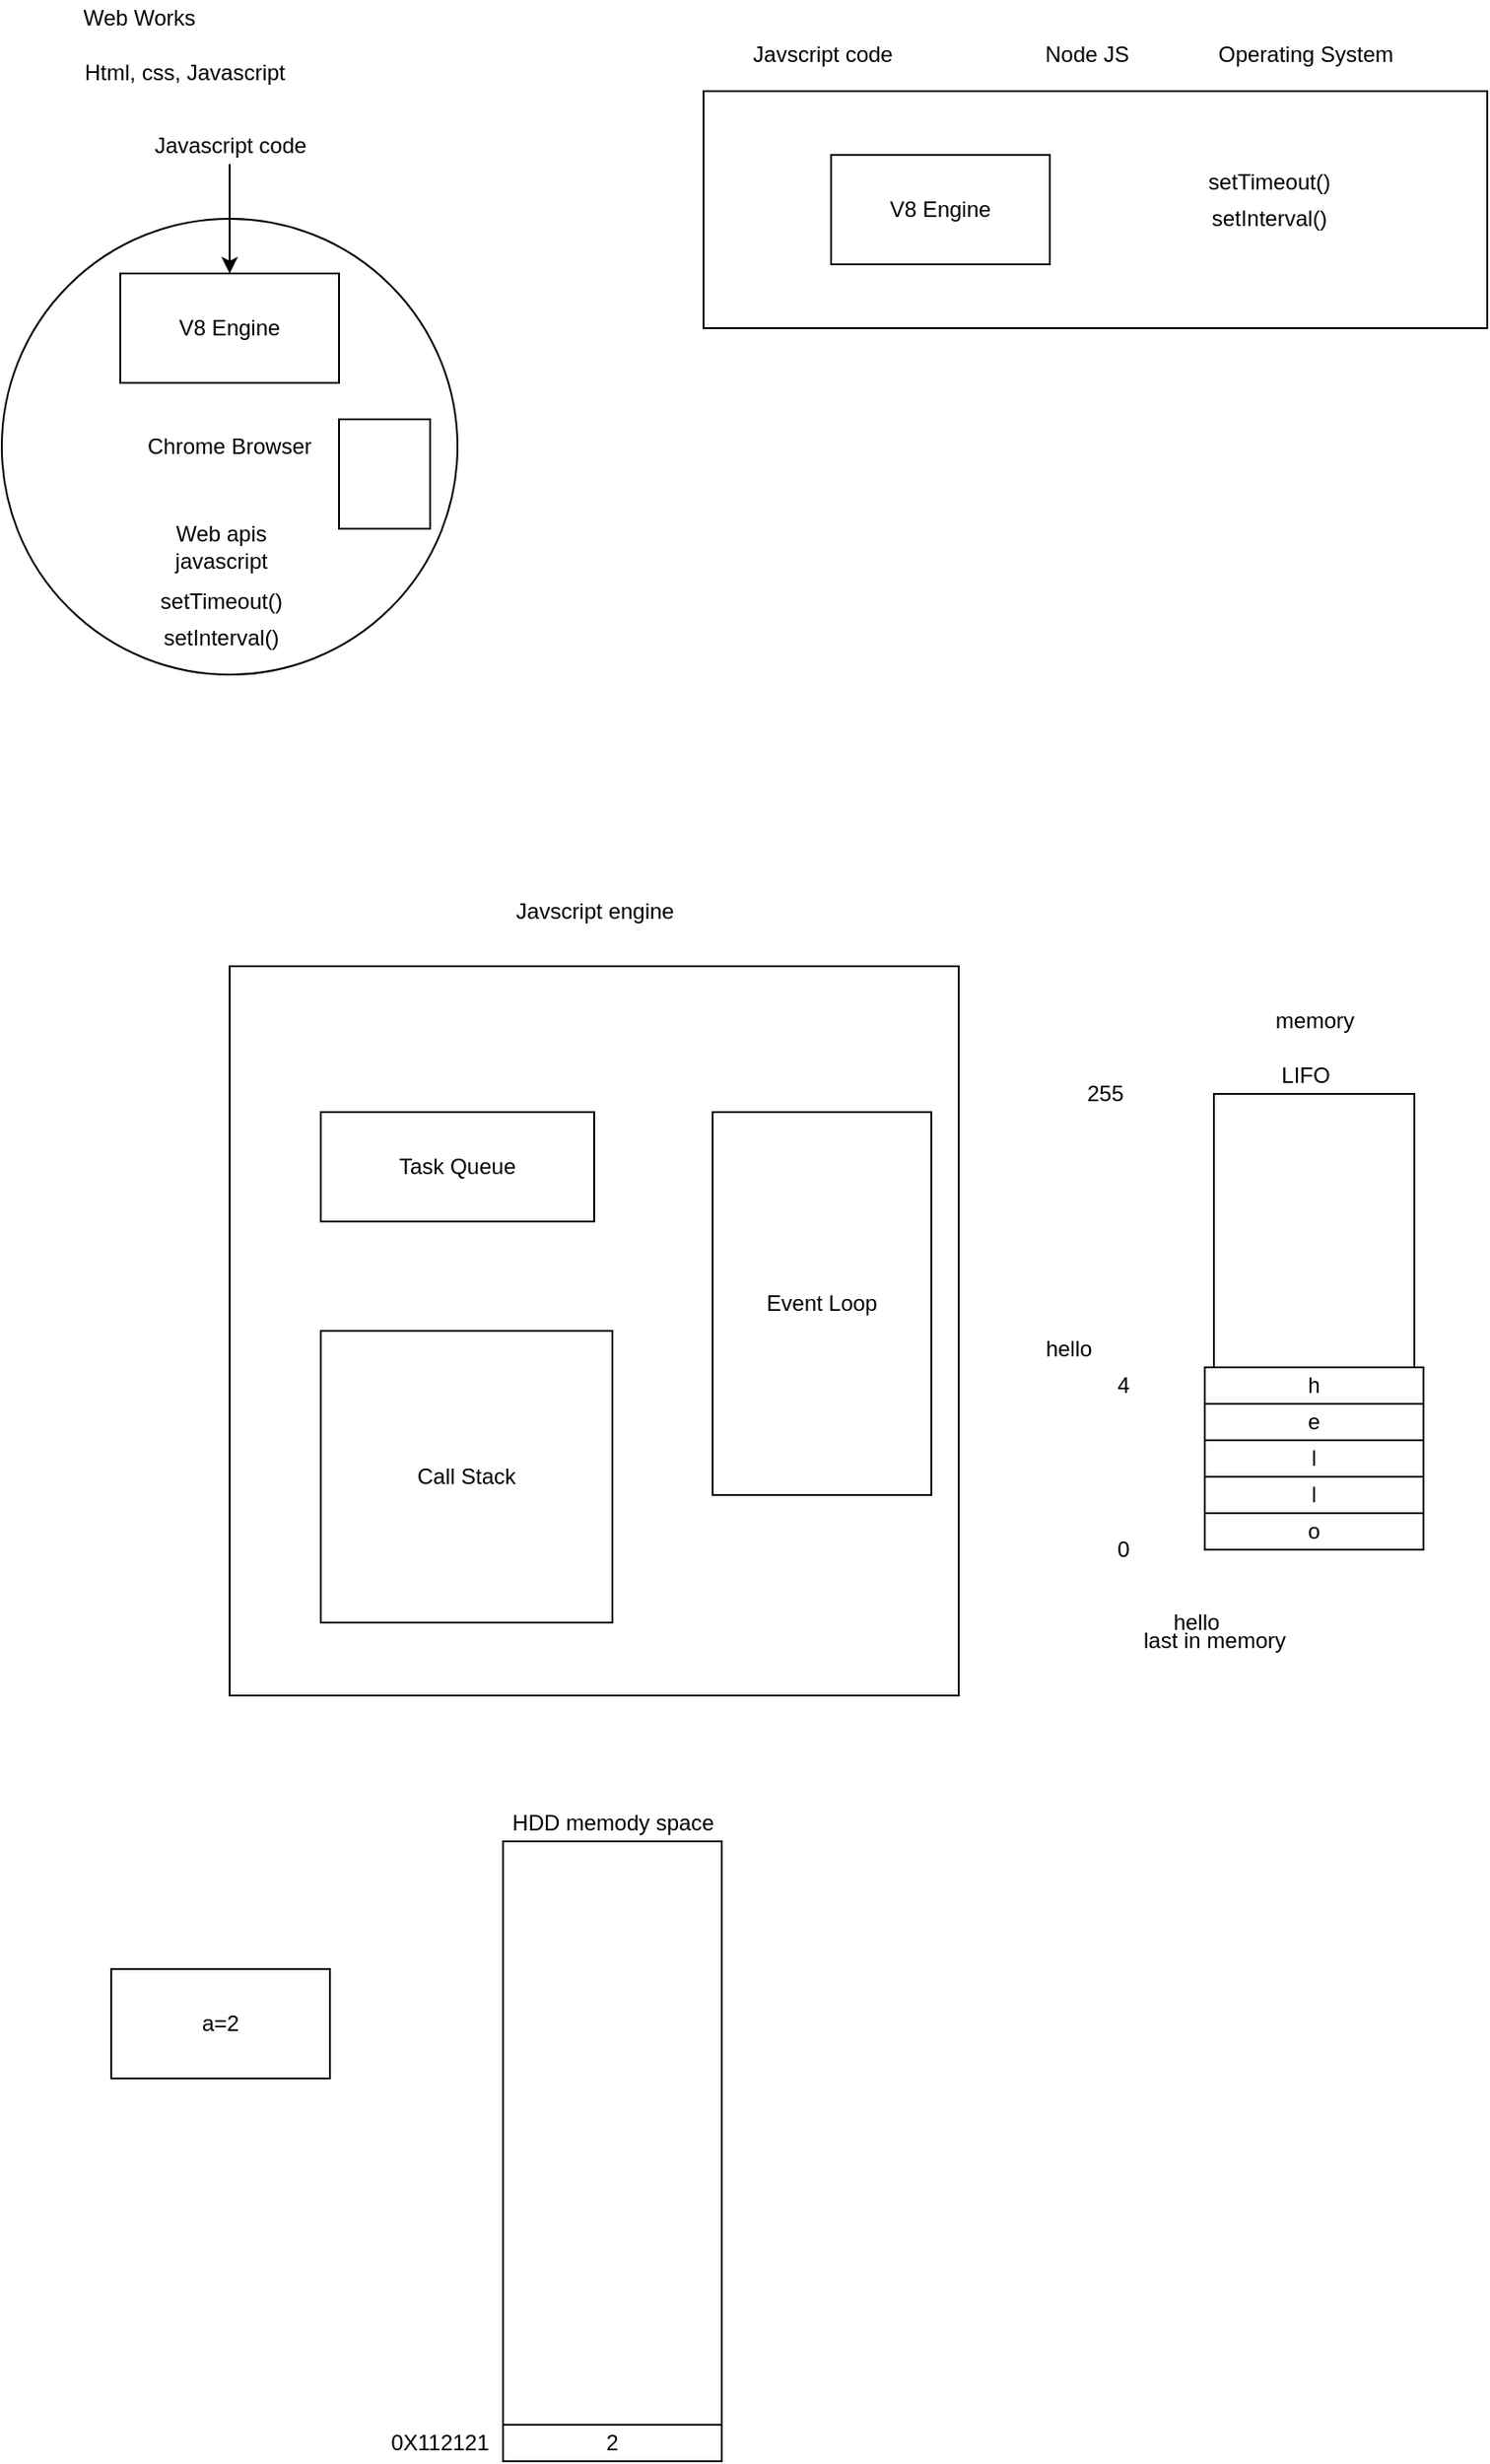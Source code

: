 <mxfile version="14.4.9" type="github"><diagram id="Wglvkv5HqaO5n_iRNUKc" name="Page-1"><mxGraphModel dx="1888" dy="548" grid="1" gridSize="10" guides="1" tooltips="1" connect="1" arrows="1" fold="1" page="1" pageScale="1" pageWidth="850" pageHeight="1100" math="0" shadow="0"><root><mxCell id="0"/><mxCell id="1" parent="0"/><mxCell id="4qEE1yD_MeETcfOf2mEZ-14" value="" style="rounded=0;whiteSpace=wrap;html=1;" vertex="1" parent="1"><mxGeometry x="360" y="70" width="430" height="130" as="geometry"/></mxCell><mxCell id="4qEE1yD_MeETcfOf2mEZ-5" value="Chrome Browser" style="ellipse;whiteSpace=wrap;html=1;aspect=fixed;" vertex="1" parent="1"><mxGeometry x="-25" y="140" width="250" height="250" as="geometry"/></mxCell><mxCell id="4qEE1yD_MeETcfOf2mEZ-1" value="Web Works&lt;br&gt;" style="text;html=1;align=center;verticalAlign=middle;resizable=0;points=[];autosize=1;" vertex="1" parent="1"><mxGeometry x="10" y="20" width="80" height="20" as="geometry"/></mxCell><mxCell id="4qEE1yD_MeETcfOf2mEZ-2" value="Html, css, Javascript" style="text;html=1;align=center;verticalAlign=middle;resizable=0;points=[];autosize=1;" vertex="1" parent="1"><mxGeometry x="10" y="50" width="130" height="20" as="geometry"/></mxCell><mxCell id="4qEE1yD_MeETcfOf2mEZ-3" value="V8 Engine" style="rounded=0;whiteSpace=wrap;html=1;" vertex="1" parent="1"><mxGeometry x="40" y="170" width="120" height="60" as="geometry"/></mxCell><mxCell id="4qEE1yD_MeETcfOf2mEZ-6" style="edgeStyle=orthogonalEdgeStyle;rounded=0;orthogonalLoop=1;jettySize=auto;html=1;" edge="1" parent="1" source="4qEE1yD_MeETcfOf2mEZ-4" target="4qEE1yD_MeETcfOf2mEZ-3"><mxGeometry relative="1" as="geometry"/></mxCell><mxCell id="4qEE1yD_MeETcfOf2mEZ-4" value="Javascript code" style="text;html=1;align=center;verticalAlign=middle;resizable=0;points=[];autosize=1;" vertex="1" parent="1"><mxGeometry x="50" y="90" width="100" height="20" as="geometry"/></mxCell><mxCell id="4qEE1yD_MeETcfOf2mEZ-7" value="V8 Engine" style="rounded=0;whiteSpace=wrap;html=1;" vertex="1" parent="1"><mxGeometry x="430" y="105" width="120" height="60" as="geometry"/></mxCell><mxCell id="4qEE1yD_MeETcfOf2mEZ-8" value="Web apis&lt;br&gt;javascript" style="text;html=1;align=center;verticalAlign=middle;resizable=0;points=[];autosize=1;" vertex="1" parent="1"><mxGeometry x="60" y="305" width="70" height="30" as="geometry"/></mxCell><mxCell id="4qEE1yD_MeETcfOf2mEZ-9" value="setTimeout()" style="text;html=1;align=center;verticalAlign=middle;resizable=0;points=[];autosize=1;" vertex="1" parent="1"><mxGeometry x="55" y="340" width="80" height="20" as="geometry"/></mxCell><mxCell id="4qEE1yD_MeETcfOf2mEZ-10" value="setInterval()" style="text;html=1;align=center;verticalAlign=middle;resizable=0;points=[];autosize=1;" vertex="1" parent="1"><mxGeometry x="55" y="360" width="80" height="20" as="geometry"/></mxCell><mxCell id="4qEE1yD_MeETcfOf2mEZ-15" value="Node JS" style="text;html=1;align=center;verticalAlign=middle;resizable=0;points=[];autosize=1;" vertex="1" parent="1"><mxGeometry x="540" y="40" width="60" height="20" as="geometry"/></mxCell><mxCell id="4qEE1yD_MeETcfOf2mEZ-17" value="" style="whiteSpace=wrap;html=1;aspect=fixed;" vertex="1" parent="1"><mxGeometry x="100" y="550" width="400" height="400" as="geometry"/></mxCell><mxCell id="4qEE1yD_MeETcfOf2mEZ-18" value="Task Queue" style="rounded=0;whiteSpace=wrap;html=1;" vertex="1" parent="1"><mxGeometry x="150" y="630" width="150" height="60" as="geometry"/></mxCell><mxCell id="4qEE1yD_MeETcfOf2mEZ-19" value="Call Stack" style="whiteSpace=wrap;html=1;aspect=fixed;" vertex="1" parent="1"><mxGeometry x="150" y="750" width="160" height="160" as="geometry"/></mxCell><mxCell id="4qEE1yD_MeETcfOf2mEZ-20" value="Event Loop" style="rounded=0;whiteSpace=wrap;html=1;" vertex="1" parent="1"><mxGeometry x="365" y="630" width="120" height="210" as="geometry"/></mxCell><mxCell id="4qEE1yD_MeETcfOf2mEZ-21" value="" style="rounded=0;whiteSpace=wrap;html=1;" vertex="1" parent="1"><mxGeometry x="640" y="620" width="110" height="250" as="geometry"/></mxCell><mxCell id="4qEE1yD_MeETcfOf2mEZ-22" value="memory" style="text;html=1;align=center;verticalAlign=middle;resizable=0;points=[];autosize=1;" vertex="1" parent="1"><mxGeometry x="665" y="570" width="60" height="20" as="geometry"/></mxCell><mxCell id="4qEE1yD_MeETcfOf2mEZ-23" value="hello" style="text;html=1;align=center;verticalAlign=middle;resizable=0;points=[];autosize=1;" vertex="1" parent="1"><mxGeometry x="540" y="750" width="40" height="20" as="geometry"/></mxCell><mxCell id="4qEE1yD_MeETcfOf2mEZ-24" value="o" style="rounded=0;whiteSpace=wrap;html=1;" vertex="1" parent="1"><mxGeometry x="635" y="850" width="120" height="20" as="geometry"/></mxCell><mxCell id="4qEE1yD_MeETcfOf2mEZ-25" value="l" style="rounded=0;whiteSpace=wrap;html=1;" vertex="1" parent="1"><mxGeometry x="635" y="830" width="120" height="20" as="geometry"/></mxCell><mxCell id="4qEE1yD_MeETcfOf2mEZ-26" value="l" style="rounded=0;whiteSpace=wrap;html=1;" vertex="1" parent="1"><mxGeometry x="635" y="810" width="120" height="20" as="geometry"/></mxCell><mxCell id="4qEE1yD_MeETcfOf2mEZ-27" value="e" style="rounded=0;whiteSpace=wrap;html=1;" vertex="1" parent="1"><mxGeometry x="635" y="790" width="120" height="20" as="geometry"/></mxCell><mxCell id="4qEE1yD_MeETcfOf2mEZ-28" value="h" style="rounded=0;whiteSpace=wrap;html=1;" vertex="1" parent="1"><mxGeometry x="635" y="770" width="120" height="20" as="geometry"/></mxCell><mxCell id="4qEE1yD_MeETcfOf2mEZ-29" value="0" style="text;html=1;align=center;verticalAlign=middle;resizable=0;points=[];autosize=1;" vertex="1" parent="1"><mxGeometry x="580" y="860" width="20" height="20" as="geometry"/></mxCell><mxCell id="4qEE1yD_MeETcfOf2mEZ-30" value="255" style="text;html=1;align=center;verticalAlign=middle;resizable=0;points=[];autosize=1;" vertex="1" parent="1"><mxGeometry x="560" y="610" width="40" height="20" as="geometry"/></mxCell><mxCell id="4qEE1yD_MeETcfOf2mEZ-31" value="4" style="text;html=1;align=center;verticalAlign=middle;resizable=0;points=[];autosize=1;" vertex="1" parent="1"><mxGeometry x="580" y="770" width="20" height="20" as="geometry"/></mxCell><mxCell id="4qEE1yD_MeETcfOf2mEZ-32" value="last in memory" style="text;html=1;align=center;verticalAlign=middle;resizable=0;points=[];autosize=1;" vertex="1" parent="1"><mxGeometry x="595" y="910" width="90" height="20" as="geometry"/></mxCell><mxCell id="4qEE1yD_MeETcfOf2mEZ-33" value="hello" style="text;html=1;align=center;verticalAlign=middle;resizable=0;points=[];autosize=1;" vertex="1" parent="1"><mxGeometry x="610" y="900" width="40" height="20" as="geometry"/></mxCell><mxCell id="4qEE1yD_MeETcfOf2mEZ-34" value="LIFO" style="text;html=1;align=center;verticalAlign=middle;resizable=0;points=[];autosize=1;" vertex="1" parent="1"><mxGeometry x="670" y="600" width="40" height="20" as="geometry"/></mxCell><mxCell id="4qEE1yD_MeETcfOf2mEZ-35" value="Javscript engine" style="text;html=1;align=center;verticalAlign=middle;resizable=0;points=[];autosize=1;" vertex="1" parent="1"><mxGeometry x="250" y="510" width="100" height="20" as="geometry"/></mxCell><mxCell id="4qEE1yD_MeETcfOf2mEZ-36" value="Javscript code" style="text;html=1;align=center;verticalAlign=middle;resizable=0;points=[];autosize=1;" vertex="1" parent="1"><mxGeometry x="380" y="40" width="90" height="20" as="geometry"/></mxCell><mxCell id="4qEE1yD_MeETcfOf2mEZ-37" value="setTimeout()" style="text;html=1;align=center;verticalAlign=middle;resizable=0;points=[];autosize=1;" vertex="1" parent="1"><mxGeometry x="630" y="110" width="80" height="20" as="geometry"/></mxCell><mxCell id="4qEE1yD_MeETcfOf2mEZ-38" value="setInterval()" style="text;html=1;align=center;verticalAlign=middle;resizable=0;points=[];autosize=1;" vertex="1" parent="1"><mxGeometry x="630" y="130" width="80" height="20" as="geometry"/></mxCell><mxCell id="4qEE1yD_MeETcfOf2mEZ-39" value="Operating System" style="text;html=1;align=center;verticalAlign=middle;resizable=0;points=[];autosize=1;" vertex="1" parent="1"><mxGeometry x="635" y="40" width="110" height="20" as="geometry"/></mxCell><mxCell id="4qEE1yD_MeETcfOf2mEZ-40" value="a=2" style="rounded=0;whiteSpace=wrap;html=1;" vertex="1" parent="1"><mxGeometry x="35" y="1100" width="120" height="60" as="geometry"/></mxCell><mxCell id="4qEE1yD_MeETcfOf2mEZ-42" value="" style="rounded=0;whiteSpace=wrap;html=1;" vertex="1" parent="1"><mxGeometry x="250" y="1030" width="120" height="330" as="geometry"/></mxCell><mxCell id="4qEE1yD_MeETcfOf2mEZ-44" value="" style="rounded=0;whiteSpace=wrap;html=1;" vertex="1" parent="1"><mxGeometry x="160" y="250" width="50" height="60" as="geometry"/></mxCell><mxCell id="4qEE1yD_MeETcfOf2mEZ-45" value="2" style="rounded=0;whiteSpace=wrap;html=1;" vertex="1" parent="1"><mxGeometry x="250" y="1350" width="120" height="20" as="geometry"/></mxCell><mxCell id="4qEE1yD_MeETcfOf2mEZ-46" value="0X112121" style="text;html=1;align=center;verticalAlign=middle;resizable=0;points=[];autosize=1;" vertex="1" parent="1"><mxGeometry x="180" y="1350" width="70" height="20" as="geometry"/></mxCell><mxCell id="4qEE1yD_MeETcfOf2mEZ-47" value="HDD memody space" style="text;html=1;align=center;verticalAlign=middle;resizable=0;points=[];autosize=1;" vertex="1" parent="1"><mxGeometry x="245" y="1010" width="130" height="20" as="geometry"/></mxCell></root></mxGraphModel></diagram></mxfile>